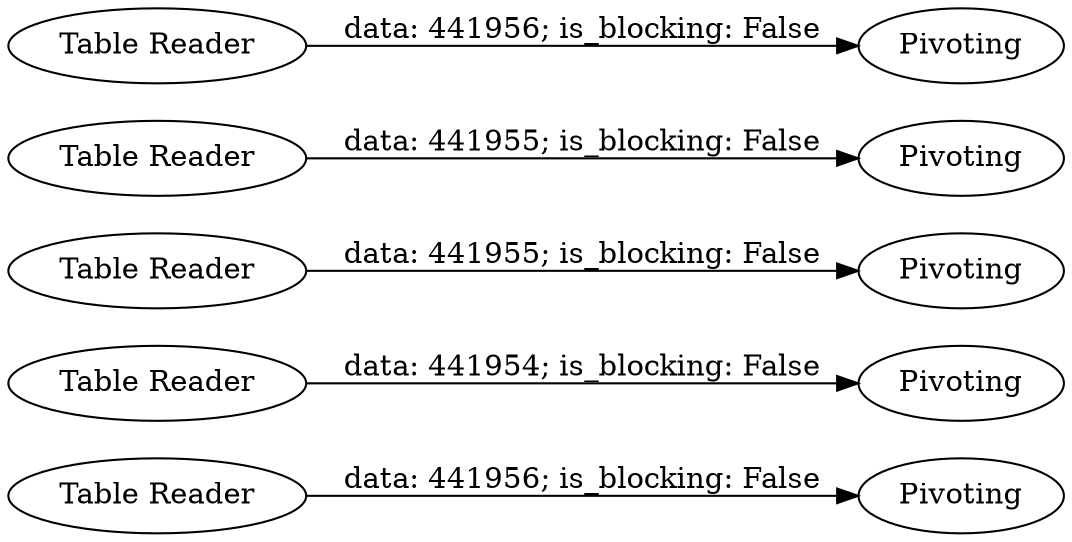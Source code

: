 digraph {
	"-6229455201278021556_25" [label=Pivoting]
	"-6229455201278021556_22" [label=Pivoting]
	"-6229455201278021556_34" [label="Table Reader"]
	"-6229455201278021556_31" [label=Pivoting]
	"-6229455201278021556_20" [label=Pivoting]
	"-6229455201278021556_32" [label="Table Reader"]
	"-6229455201278021556_30" [label=Pivoting]
	"-6229455201278021556_36" [label="Table Reader"]
	"-6229455201278021556_33" [label="Table Reader"]
	"-6229455201278021556_35" [label="Table Reader"]
	"-6229455201278021556_33" -> "-6229455201278021556_22" [label="data: 441954; is_blocking: False"]
	"-6229455201278021556_35" -> "-6229455201278021556_30" [label="data: 441956; is_blocking: False"]
	"-6229455201278021556_32" -> "-6229455201278021556_20" [label="data: 441955; is_blocking: False"]
	"-6229455201278021556_34" -> "-6229455201278021556_25" [label="data: 441956; is_blocking: False"]
	"-6229455201278021556_36" -> "-6229455201278021556_31" [label="data: 441955; is_blocking: False"]
	rankdir=LR
}
